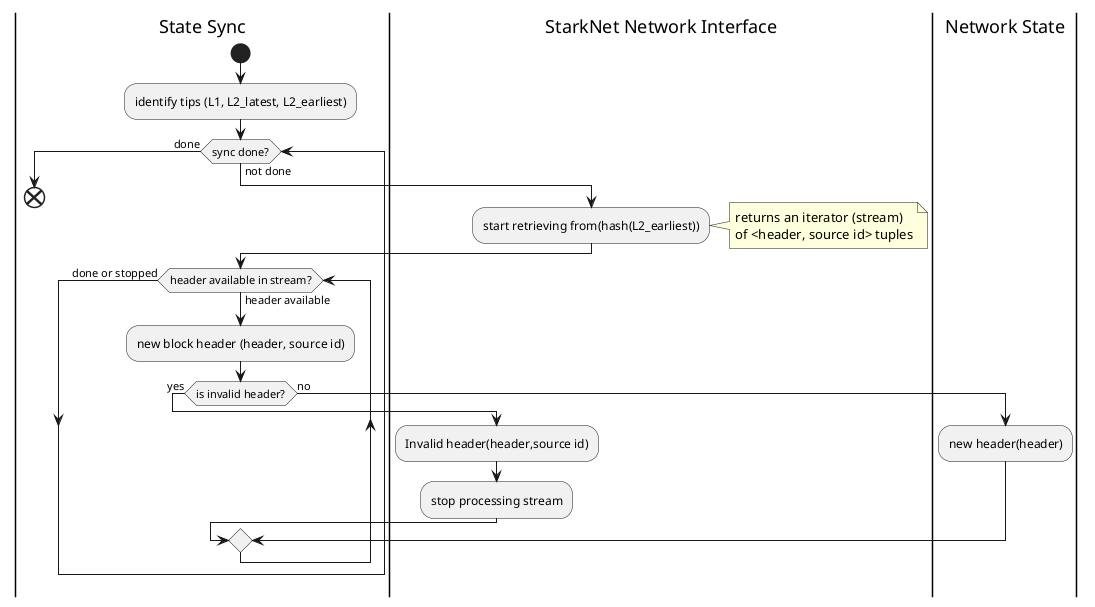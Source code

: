 @startuml

|State Sync|

start

:identify tips (L1, L2_latest, L2_earliest);

while (sync done?) is (not done)
    |StarkNet Network Interface|


    :start retrieving from(hash(L2_earliest));
    note right
        returns an iterator (stream)
        of <header, source id> tuples
    end note

    |State Sync|
    while (header available in stream?) is (header available)
        :new block header (header, source id);

        if (is invalid header?) then (yes)
            |StarkNet Network Interface|
            :Invalid header(header,source id);
            :stop processing stream;
        else (no)
            |Network State|
            :new header(header);

        endif
    endwhile (done or stopped)

endwhile (done)

|State Sync|
end

@enduml
